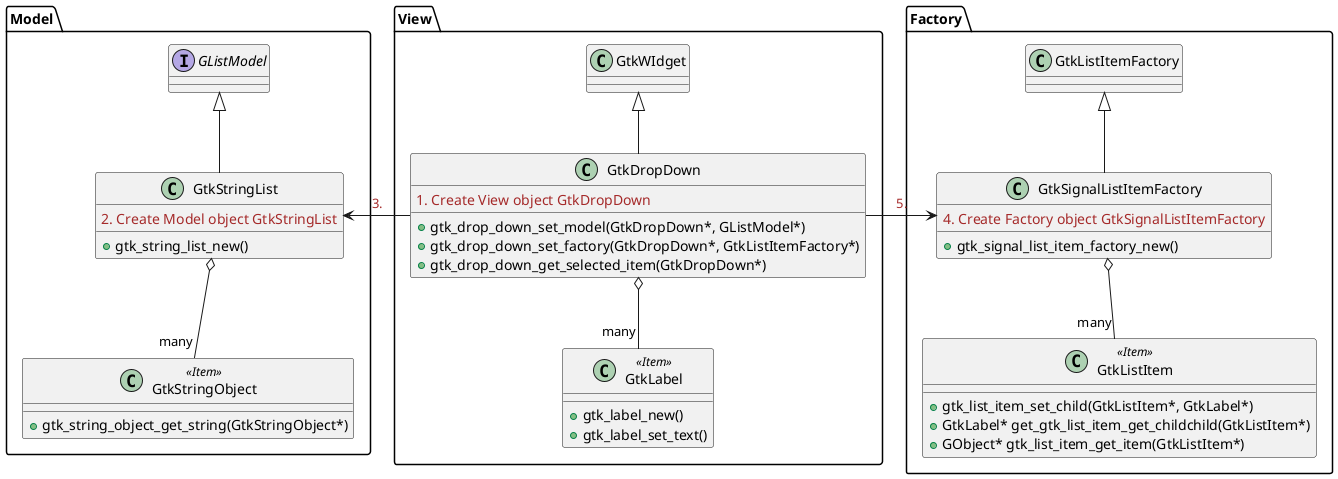 @startuml GtkDropDown_example

package "Model" {
    interface GListModel

    class GtkStringList extends GListModel
    {
        <color:brown>2. Create Model object GtkStringList</color>

        +gtk_string_list_new()
    }

    class GtkStringObject <<Item>>
    {
        +gtk_string_object_get_string(GtkStringObject*)
    }

    GtkStringList o-- "many" GtkStringObject
}

package "View" {
    class GtkDropDown extends GtkWIdget
    {
        <color:brown>1. Create View object GtkDropDown</color>

        +gtk_drop_down_set_model(GtkDropDown*, GListModel*)
        +gtk_drop_down_set_factory(GtkDropDown*, GtkListItemFactory*)
        +gtk_drop_down_get_selected_item(GtkDropDown*)
    }

    class GtkLabel <<Item>>
    {
        +gtk_label_new()
        +gtk_label_set_text()
    }

    GtkDropDown o-- "many" GtkLabel
}

package "Factory" {
    class GtkSignalListItemFactory extends GtkListItemFactory
    {
        <color:brown>4. Create Factory object GtkSignalListItemFactory</color>

        +gtk_signal_list_item_factory_new()
    }

    class GtkListItem <<Item>>
    {
        +gtk_list_item_set_child(GtkListItem*, GtkLabel*)
        +GtkLabel* get_gtk_list_item_get_childchild(GtkListItem*)
        +GObject* gtk_list_item_get_item(GtkListItem*)
    }

    GtkSignalListItemFactory o-down- "many" GtkListItem
}

GtkDropDown -left-> GtkStringList : <color:brown>3.</color>
GtkDropDown -right-> GtkSignalListItemFactory : <color:brown>5.</color>

@enduml
